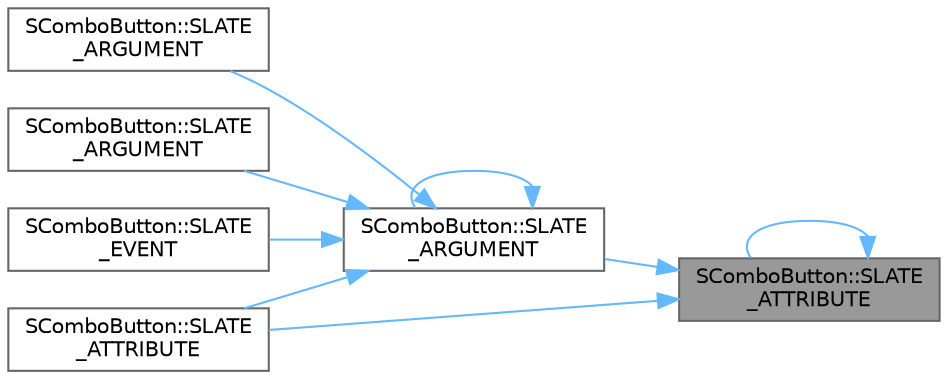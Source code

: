 digraph "SComboButton::SLATE_ATTRIBUTE"
{
 // INTERACTIVE_SVG=YES
 // LATEX_PDF_SIZE
  bgcolor="transparent";
  edge [fontname=Helvetica,fontsize=10,labelfontname=Helvetica,labelfontsize=10];
  node [fontname=Helvetica,fontsize=10,shape=box,height=0.2,width=0.4];
  rankdir="RL";
  Node1 [id="Node000001",label="SComboButton::SLATE\l_ATTRIBUTE",height=0.2,width=0.4,color="gray40", fillcolor="grey60", style="filled", fontcolor="black",tooltip=" "];
  Node1 -> Node2 [id="edge1_Node000001_Node000002",dir="back",color="steelblue1",style="solid",tooltip=" "];
  Node2 [id="Node000002",label="SComboButton::SLATE\l_ARGUMENT",height=0.2,width=0.4,color="grey40", fillcolor="white", style="filled",URL="$d3/dbc/classSComboButton.html#a32932b7f151e0d637ec43401e80a7ef1",tooltip=" "];
  Node2 -> Node3 [id="edge2_Node000002_Node000003",dir="back",color="steelblue1",style="solid",tooltip=" "];
  Node3 [id="Node000003",label="SComboButton::SLATE\l_ARGUMENT",height=0.2,width=0.4,color="grey40", fillcolor="white", style="filled",URL="$d3/dbc/classSComboButton.html#a21e0adac726b3025e275da28d689cee3",tooltip="True if this combo's menu should be collapsed when our parent receives focus, false (default) otherwi..."];
  Node2 -> Node2 [id="edge3_Node000002_Node000002",dir="back",color="steelblue1",style="solid",tooltip=" "];
  Node2 -> Node4 [id="edge4_Node000002_Node000004",dir="back",color="steelblue1",style="solid",tooltip=" "];
  Node4 [id="Node000004",label="SComboButton::SLATE\l_ARGUMENT",height=0.2,width=0.4,color="grey40", fillcolor="white", style="filled",URL="$d3/dbc/classSComboButton.html#a46ef399ea50f16beffd1df0d474ae506",tooltip="Spawn a new window or reuse current window for this combo."];
  Node2 -> Node5 [id="edge5_Node000002_Node000005",dir="back",color="steelblue1",style="solid",tooltip=" "];
  Node5 [id="Node000005",label="SComboButton::SLATE\l_ATTRIBUTE",height=0.2,width=0.4,color="grey40", fillcolor="white", style="filled",URL="$d3/dbc/classSComboButton.html#a237e939582501506c7a3c5d88e455ea0",tooltip=" "];
  Node2 -> Node6 [id="edge6_Node000002_Node000006",dir="back",color="steelblue1",style="solid",tooltip=" "];
  Node6 [id="Node000006",label="SComboButton::SLATE\l_EVENT",height=0.2,width=0.4,color="grey40", fillcolor="white", style="filled",URL="$d3/dbc/classSComboButton.html#a6fcfbdf4c2a0118e1b23e8e26d52bfd8",tooltip=" "];
  Node1 -> Node5 [id="edge7_Node000001_Node000005",dir="back",color="steelblue1",style="solid",tooltip=" "];
  Node1 -> Node1 [id="edge8_Node000001_Node000001",dir="back",color="steelblue1",style="solid",tooltip=" "];
}
